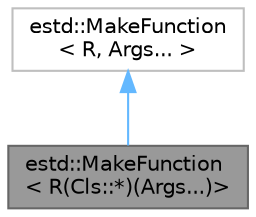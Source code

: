 digraph "estd::MakeFunction&lt; R(Cls::*)(Args...)&gt;"
{
 // LATEX_PDF_SIZE
  bgcolor="transparent";
  edge [fontname=Helvetica,fontsize=10,labelfontname=Helvetica,labelfontsize=10];
  node [fontname=Helvetica,fontsize=10,shape=box,height=0.2,width=0.4];
  Node1 [id="Node000001",label="estd::MakeFunction\l\< R(Cls::*)(Args...)\>",height=0.2,width=0.4,color="gray40", fillcolor="grey60", style="filled", fontcolor="black",tooltip=" "];
  Node2 -> Node1 [id="edge1_Node000001_Node000002",dir="back",color="steelblue1",style="solid",tooltip=" "];
  Node2 [id="Node000002",label="estd::MakeFunction\l\< R, Args... \>",height=0.2,width=0.4,color="grey75", fillcolor="white", style="filled",URL="$d3/db4/structestd_1_1MakeFunction.html",tooltip=" "];
}
